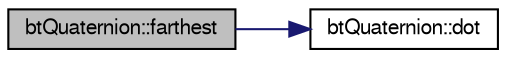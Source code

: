 digraph G
{
  bgcolor="transparent";
  edge [fontname="FreeSans",fontsize=10,labelfontname="FreeSans",labelfontsize=10];
  node [fontname="FreeSans",fontsize=10,shape=record];
  rankdir=LR;
  Node1 [label="btQuaternion::farthest",height=0.2,width=0.4,color="black", fillcolor="grey75", style="filled" fontcolor="black"];
  Node1 -> Node2 [color="midnightblue",fontsize=10,style="solid"];
  Node2 [label="btQuaternion::dot",height=0.2,width=0.4,color="black",URL="$classbt_quaternion.html#37e450f3206a7b6f3f55049e297fb403",tooltip="Return the dot product between this quaternion and another."];
}
